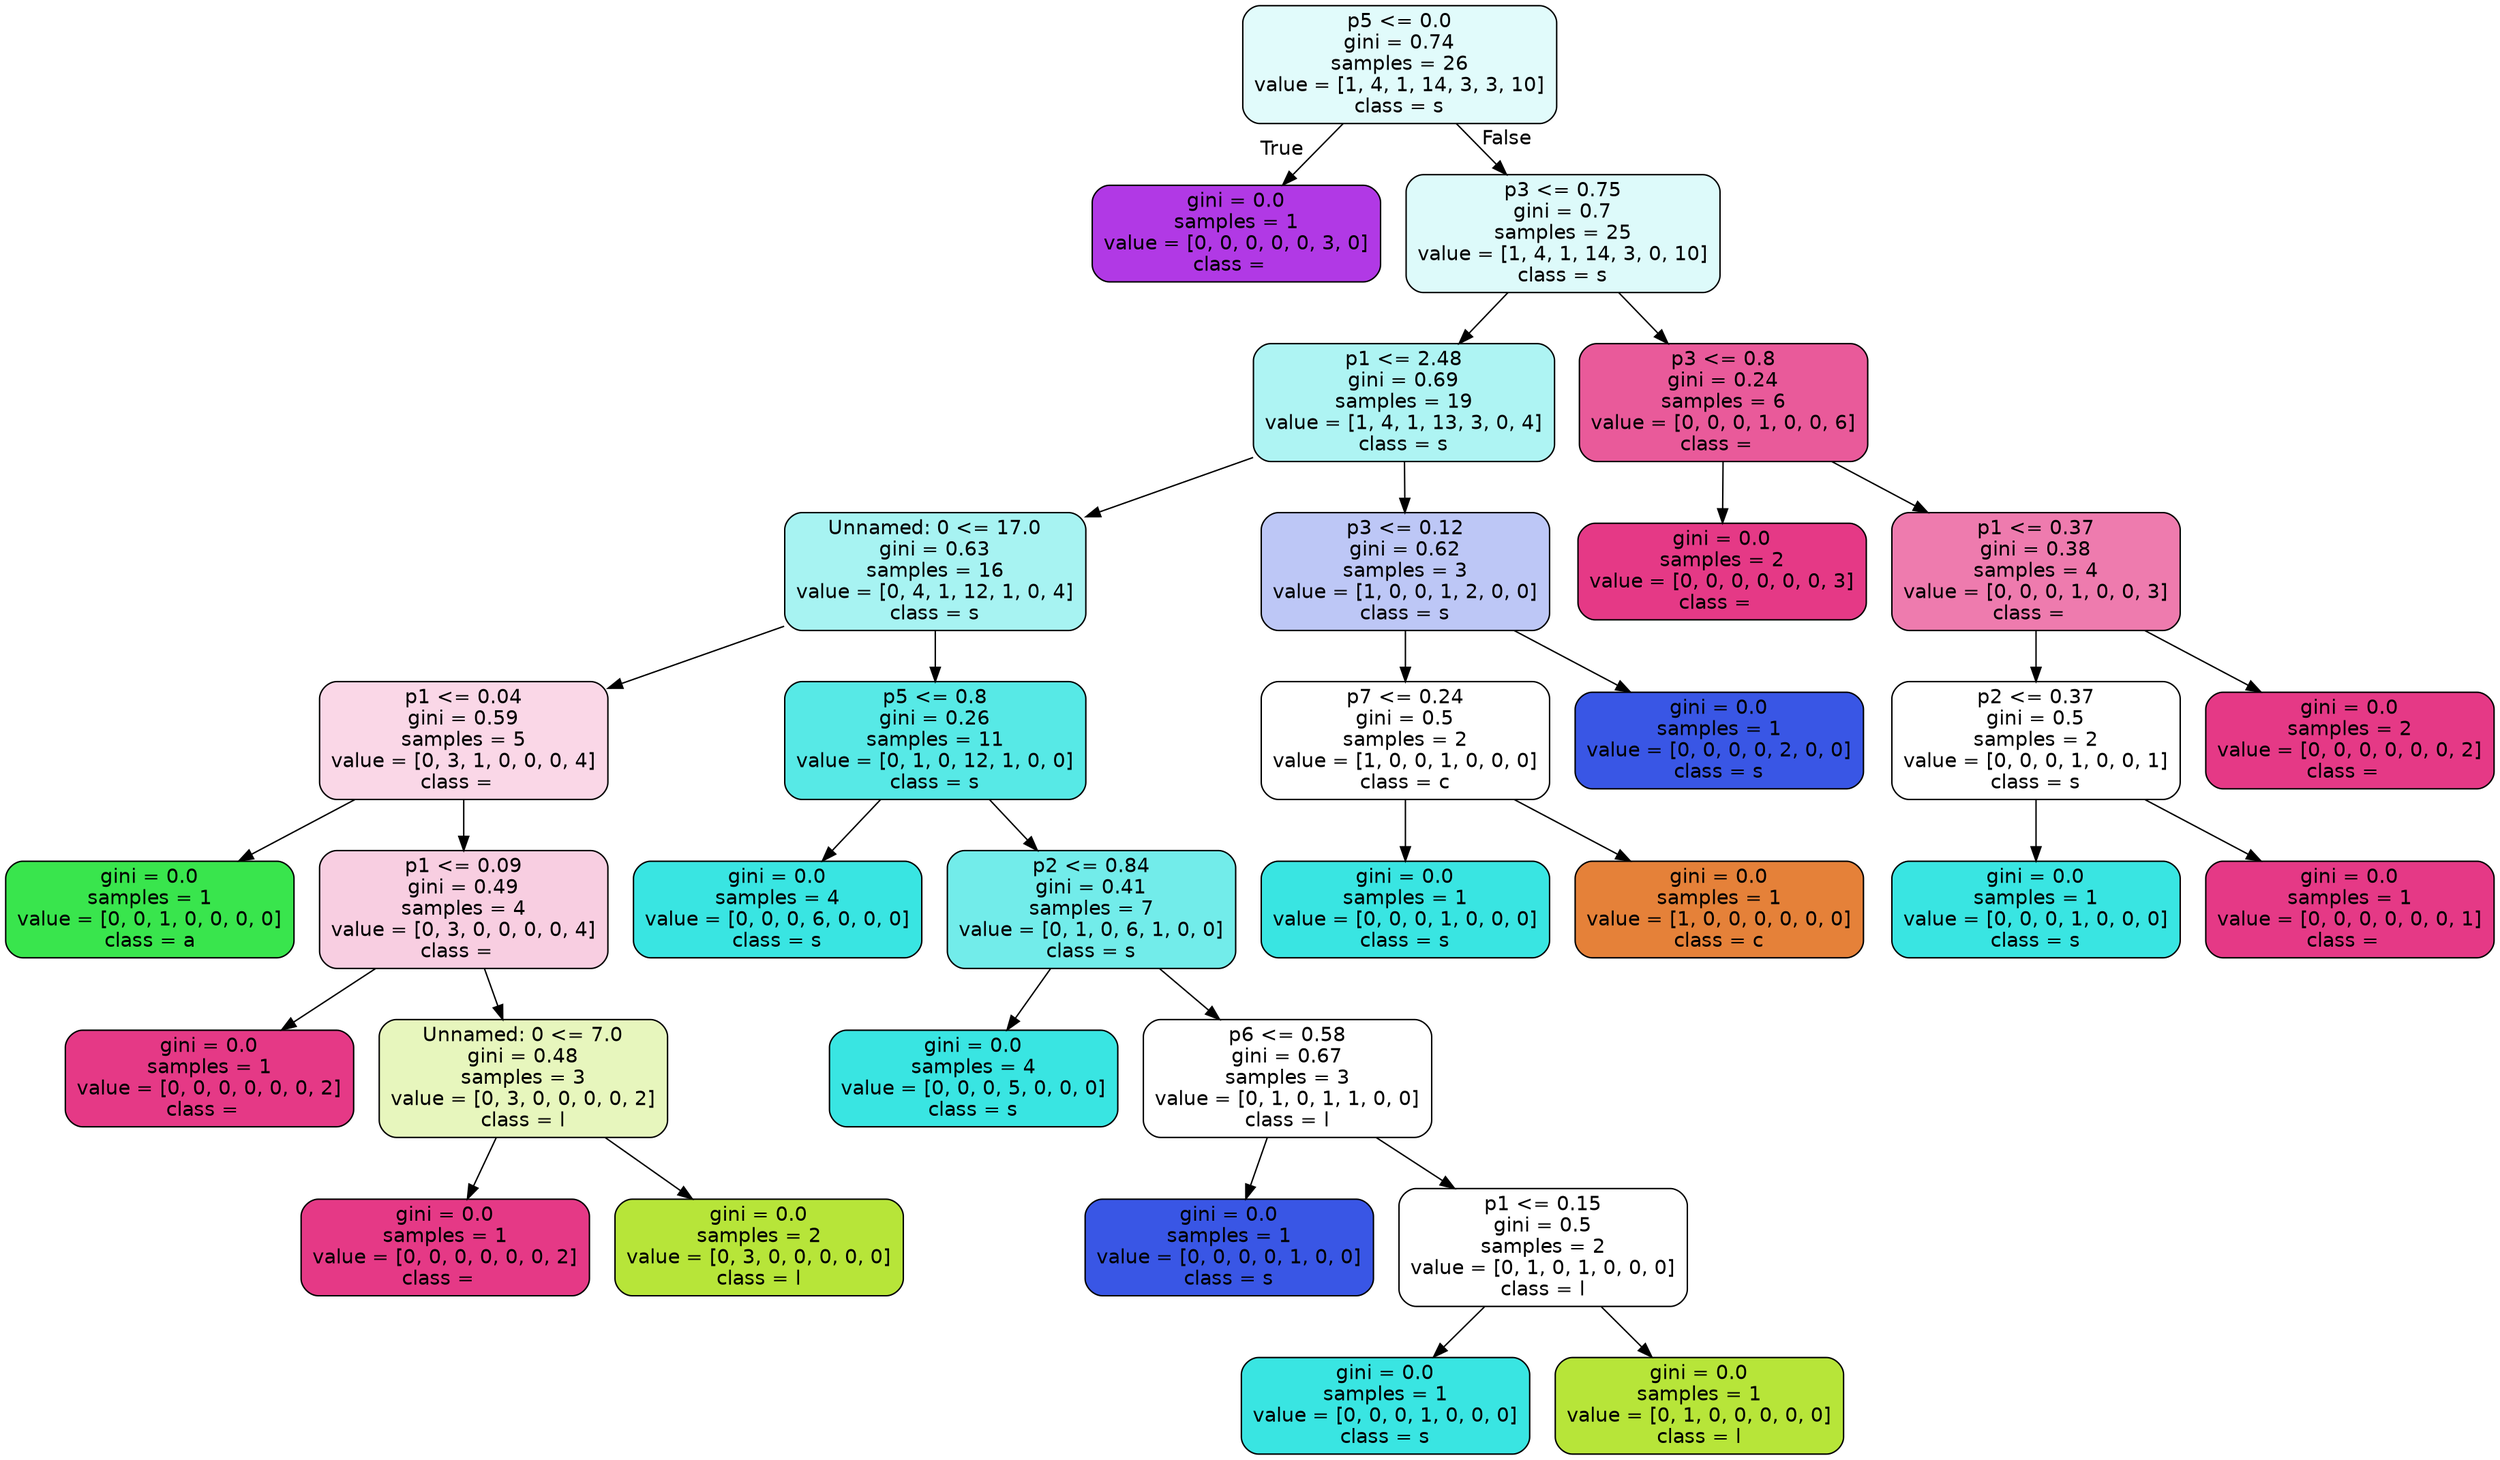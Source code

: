 digraph Tree {
node [shape=box, style="filled, rounded", color="black", fontname="helvetica"] ;
edge [fontname="helvetica"] ;
0 [label="p5 <= 0.0\ngini = 0.74\nsamples = 26\nvalue = [1, 4, 1, 14, 3, 3, 10]\nclass = s", fillcolor="#e1fbfb"] ;
1 [label="gini = 0.0\nsamples = 1\nvalue = [0, 0, 0, 0, 0, 3, 0]\nclass =  ", fillcolor="#b139e5"] ;
0 -> 1 [labeldistance=2.5, labelangle=45, headlabel="True"] ;
2 [label="p3 <= 0.75\ngini = 0.7\nsamples = 25\nvalue = [1, 4, 1, 14, 3, 0, 10]\nclass = s", fillcolor="#ddfafa"] ;
0 -> 2 [labeldistance=2.5, labelangle=-45, headlabel="False"] ;
3 [label="p1 <= 2.48\ngini = 0.69\nsamples = 19\nvalue = [1, 4, 1, 13, 3, 0, 4]\nclass = s", fillcolor="#aef4f3"] ;
2 -> 3 ;
4 [label="Unnamed: 0 <= 17.0\ngini = 0.63\nsamples = 16\nvalue = [0, 4, 1, 12, 1, 0, 4]\nclass = s", fillcolor="#a7f3f2"] ;
3 -> 4 ;
5 [label="p1 <= 0.04\ngini = 0.59\nsamples = 5\nvalue = [0, 3, 1, 0, 0, 0, 4]\nclass =  ", fillcolor="#fad7e7"] ;
4 -> 5 ;
6 [label="gini = 0.0\nsamples = 1\nvalue = [0, 0, 1, 0, 0, 0, 0]\nclass = a", fillcolor="#39e54d"] ;
5 -> 6 ;
7 [label="p1 <= 0.09\ngini = 0.49\nsamples = 4\nvalue = [0, 3, 0, 0, 0, 0, 4]\nclass =  ", fillcolor="#f8cee1"] ;
5 -> 7 ;
8 [label="gini = 0.0\nsamples = 1\nvalue = [0, 0, 0, 0, 0, 0, 2]\nclass =  ", fillcolor="#e53986"] ;
7 -> 8 ;
9 [label="Unnamed: 0 <= 7.0\ngini = 0.48\nsamples = 3\nvalue = [0, 3, 0, 0, 0, 0, 2]\nclass = l", fillcolor="#e7f6bd"] ;
7 -> 9 ;
10 [label="gini = 0.0\nsamples = 1\nvalue = [0, 0, 0, 0, 0, 0, 2]\nclass =  ", fillcolor="#e53986"] ;
9 -> 10 ;
11 [label="gini = 0.0\nsamples = 2\nvalue = [0, 3, 0, 0, 0, 0, 0]\nclass = l", fillcolor="#b7e539"] ;
9 -> 11 ;
12 [label="p5 <= 0.8\ngini = 0.26\nsamples = 11\nvalue = [0, 1, 0, 12, 1, 0, 0]\nclass = s", fillcolor="#57e9e6"] ;
4 -> 12 ;
13 [label="gini = 0.0\nsamples = 4\nvalue = [0, 0, 0, 6, 0, 0, 0]\nclass = s", fillcolor="#39e5e2"] ;
12 -> 13 ;
14 [label="p2 <= 0.84\ngini = 0.41\nsamples = 7\nvalue = [0, 1, 0, 6, 1, 0, 0]\nclass = s", fillcolor="#72ecea"] ;
12 -> 14 ;
15 [label="gini = 0.0\nsamples = 4\nvalue = [0, 0, 0, 5, 0, 0, 0]\nclass = s", fillcolor="#39e5e2"] ;
14 -> 15 ;
16 [label="p6 <= 0.58\ngini = 0.67\nsamples = 3\nvalue = [0, 1, 0, 1, 1, 0, 0]\nclass = l", fillcolor="#ffffff"] ;
14 -> 16 ;
17 [label="gini = 0.0\nsamples = 1\nvalue = [0, 0, 0, 0, 1, 0, 0]\nclass = s", fillcolor="#3956e5"] ;
16 -> 17 ;
18 [label="p1 <= 0.15\ngini = 0.5\nsamples = 2\nvalue = [0, 1, 0, 1, 0, 0, 0]\nclass = l", fillcolor="#ffffff"] ;
16 -> 18 ;
19 [label="gini = 0.0\nsamples = 1\nvalue = [0, 0, 0, 1, 0, 0, 0]\nclass = s", fillcolor="#39e5e2"] ;
18 -> 19 ;
20 [label="gini = 0.0\nsamples = 1\nvalue = [0, 1, 0, 0, 0, 0, 0]\nclass = l", fillcolor="#b7e539"] ;
18 -> 20 ;
21 [label="p3 <= 0.12\ngini = 0.62\nsamples = 3\nvalue = [1, 0, 0, 1, 2, 0, 0]\nclass = s", fillcolor="#bdc7f6"] ;
3 -> 21 ;
22 [label="p7 <= 0.24\ngini = 0.5\nsamples = 2\nvalue = [1, 0, 0, 1, 0, 0, 0]\nclass = c", fillcolor="#ffffff"] ;
21 -> 22 ;
23 [label="gini = 0.0\nsamples = 1\nvalue = [0, 0, 0, 1, 0, 0, 0]\nclass = s", fillcolor="#39e5e2"] ;
22 -> 23 ;
24 [label="gini = 0.0\nsamples = 1\nvalue = [1, 0, 0, 0, 0, 0, 0]\nclass = c", fillcolor="#e58139"] ;
22 -> 24 ;
25 [label="gini = 0.0\nsamples = 1\nvalue = [0, 0, 0, 0, 2, 0, 0]\nclass = s", fillcolor="#3956e5"] ;
21 -> 25 ;
26 [label="p3 <= 0.8\ngini = 0.24\nsamples = 6\nvalue = [0, 0, 0, 1, 0, 0, 6]\nclass =  ", fillcolor="#e95a9a"] ;
2 -> 26 ;
27 [label="gini = 0.0\nsamples = 2\nvalue = [0, 0, 0, 0, 0, 0, 3]\nclass =  ", fillcolor="#e53986"] ;
26 -> 27 ;
28 [label="p1 <= 0.37\ngini = 0.38\nsamples = 4\nvalue = [0, 0, 0, 1, 0, 0, 3]\nclass =  ", fillcolor="#ee7bae"] ;
26 -> 28 ;
29 [label="p2 <= 0.37\ngini = 0.5\nsamples = 2\nvalue = [0, 0, 0, 1, 0, 0, 1]\nclass = s", fillcolor="#ffffff"] ;
28 -> 29 ;
30 [label="gini = 0.0\nsamples = 1\nvalue = [0, 0, 0, 1, 0, 0, 0]\nclass = s", fillcolor="#39e5e2"] ;
29 -> 30 ;
31 [label="gini = 0.0\nsamples = 1\nvalue = [0, 0, 0, 0, 0, 0, 1]\nclass =  ", fillcolor="#e53986"] ;
29 -> 31 ;
32 [label="gini = 0.0\nsamples = 2\nvalue = [0, 0, 0, 0, 0, 0, 2]\nclass =  ", fillcolor="#e53986"] ;
28 -> 32 ;
}